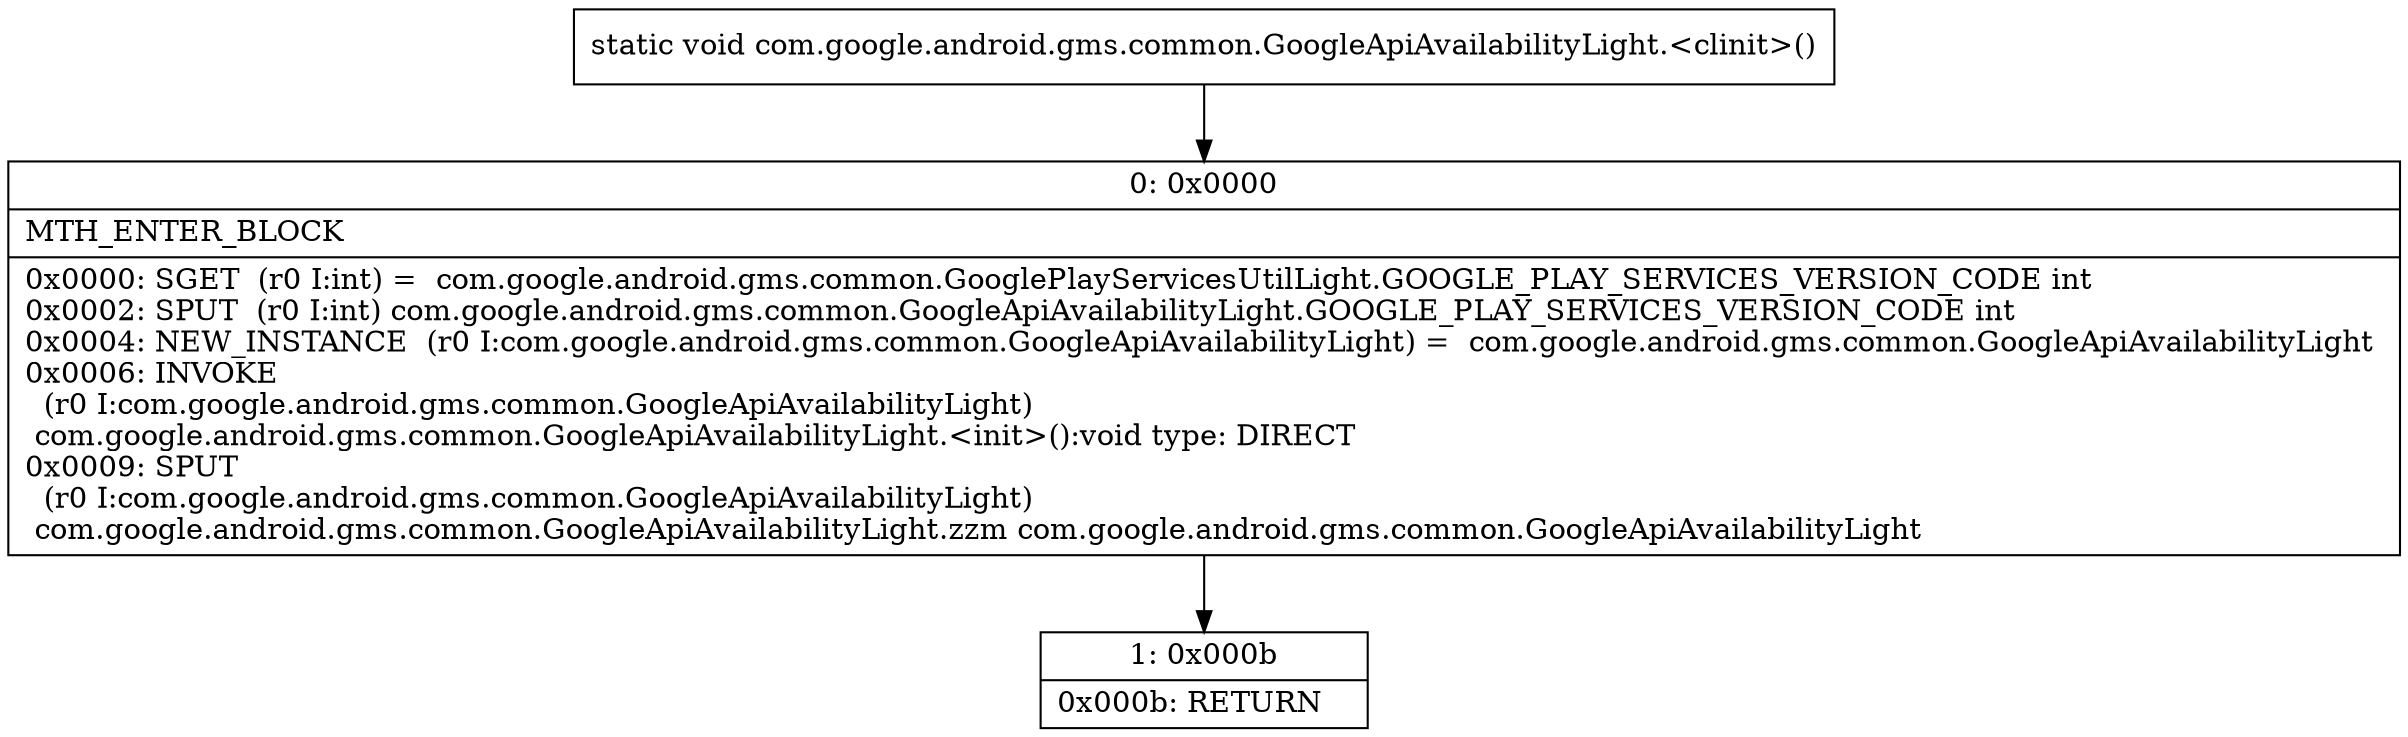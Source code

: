 digraph "CFG forcom.google.android.gms.common.GoogleApiAvailabilityLight.\<clinit\>()V" {
Node_0 [shape=record,label="{0\:\ 0x0000|MTH_ENTER_BLOCK\l|0x0000: SGET  (r0 I:int) =  com.google.android.gms.common.GooglePlayServicesUtilLight.GOOGLE_PLAY_SERVICES_VERSION_CODE int \l0x0002: SPUT  (r0 I:int) com.google.android.gms.common.GoogleApiAvailabilityLight.GOOGLE_PLAY_SERVICES_VERSION_CODE int \l0x0004: NEW_INSTANCE  (r0 I:com.google.android.gms.common.GoogleApiAvailabilityLight) =  com.google.android.gms.common.GoogleApiAvailabilityLight \l0x0006: INVOKE  \l  (r0 I:com.google.android.gms.common.GoogleApiAvailabilityLight)\l com.google.android.gms.common.GoogleApiAvailabilityLight.\<init\>():void type: DIRECT \l0x0009: SPUT  \l  (r0 I:com.google.android.gms.common.GoogleApiAvailabilityLight)\l com.google.android.gms.common.GoogleApiAvailabilityLight.zzm com.google.android.gms.common.GoogleApiAvailabilityLight \l}"];
Node_1 [shape=record,label="{1\:\ 0x000b|0x000b: RETURN   \l}"];
MethodNode[shape=record,label="{static void com.google.android.gms.common.GoogleApiAvailabilityLight.\<clinit\>() }"];
MethodNode -> Node_0;
Node_0 -> Node_1;
}

